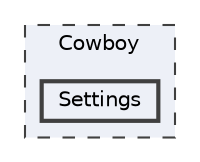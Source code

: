 digraph "Cowboy/Settings"
{
 // LATEX_PDF_SIZE
  bgcolor="transparent";
  edge [fontname=Helvetica,fontsize=10,labelfontname=Helvetica,labelfontsize=10];
  node [fontname=Helvetica,fontsize=10,shape=box,height=0.2,width=0.4];
  compound=true
  subgraph clusterdir_435b5dda691f3c58322be931624e4d5a {
    graph [ bgcolor="#edf0f7", pencolor="grey25", label="Cowboy", fontname=Helvetica,fontsize=10 style="filled,dashed", URL="dir_435b5dda691f3c58322be931624e4d5a.html",tooltip=""]
  dir_67bc6a15756b34ab6c49d72dc3749484 [label="Settings", fillcolor="#edf0f7", color="grey25", style="filled,bold", URL="dir_67bc6a15756b34ab6c49d72dc3749484.html",tooltip=""];
  }
}
